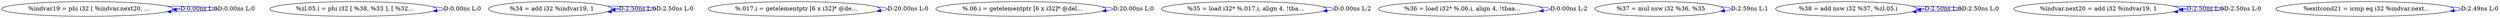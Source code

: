 digraph {
Node0x3e73cf0[label="  %indvar19 = phi i32 [ %indvar.next20, ..."];
Node0x3e73cf0 -> Node0x3e73cf0[label="D:0.00ns L:0",color=blue];
Node0x3e73cf0 -> Node0x3e73cf0[label="D:0.00ns L:0",color=blue];
Node0x3e73b20[label="  %zl.05.i = phi i32 [ %38, %33 ], [ %32..."];
Node0x3e73b20 -> Node0x3e73b20[label="D:0.00ns L:0",color=blue];
Node0x3e70de0[label="  %34 = add i32 %indvar19, 1"];
Node0x3e70de0 -> Node0x3e70de0[label="D:2.50ns L:0",color=blue];
Node0x3e70de0 -> Node0x3e70de0[label="D:2.50ns L:0",color=blue];
Node0x3e70fd0[label="  %.017.i = getelementptr [6 x i32]* @de..."];
Node0x3e70fd0 -> Node0x3e70fd0[label="D:20.00ns L:0",color=blue];
Node0x3e710f0[label="  %.06.i = getelementptr [6 x i32]* @del..."];
Node0x3e710f0 -> Node0x3e710f0[label="D:20.00ns L:0",color=blue];
Node0x3e745e0[label="  %35 = load i32* %.017.i, align 4, !tba..."];
Node0x3e745e0 -> Node0x3e745e0[label="D:0.00ns L:2",color=blue];
Node0x3e70ec0[label="  %36 = load i32* %.06.i, align 4, !tbaa..."];
Node0x3e70ec0 -> Node0x3e70ec0[label="D:0.00ns L:2",color=blue];
Node0x3e746c0[label="  %37 = mul nsw i32 %36, %35"];
Node0x3e746c0 -> Node0x3e746c0[label="D:2.59ns L:1",color=blue];
Node0x3e74890[label="  %38 = add nsw i32 %37, %zl.05.i"];
Node0x3e74890 -> Node0x3e74890[label="D:2.50ns L:0",color=blue];
Node0x3e74890 -> Node0x3e74890[label="D:2.50ns L:0",color=blue];
Node0x3e749a0[label="  %indvar.next20 = add i32 %indvar19, 1"];
Node0x3e749a0 -> Node0x3e749a0[label="D:2.50ns L:0",color=blue];
Node0x3e749a0 -> Node0x3e749a0[label="D:2.50ns L:0",color=blue];
Node0x3e74a80[label="  %exitcond21 = icmp eq i32 %indvar.next..."];
Node0x3e74a80 -> Node0x3e74a80[label="D:2.49ns L:0",color=blue];
}
